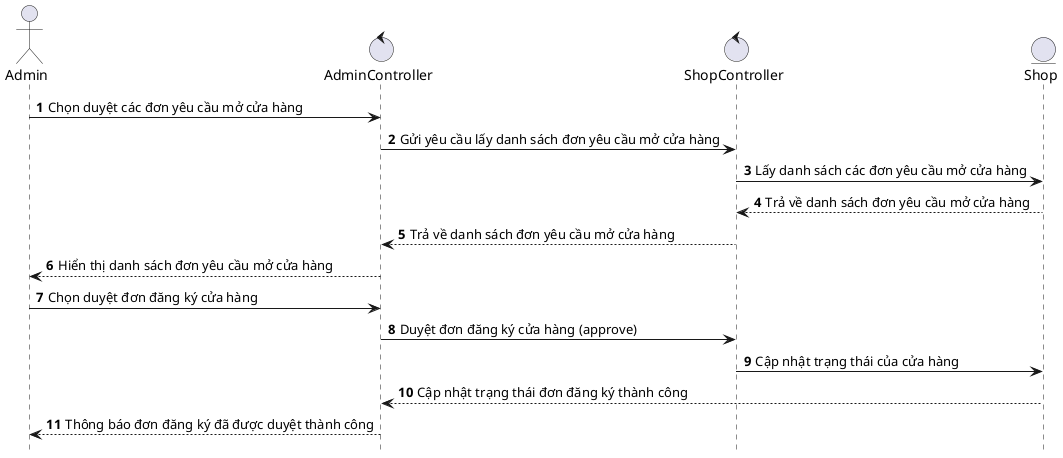 @startuml ApproveShopRequest

hide footbox
autonumber
actor Admin as admin
control "AdminController" as adminController
control "ShopController" as shopController
entity "Shop" as shopEntity

admin -> adminController: Chọn duyệt các đơn yêu cầu mở cửa hàng
adminController -> shopController: Gửi yêu cầu lấy danh sách đơn yêu cầu mở cửa hàng
shopController -> shopEntity: Lấy danh sách các đơn yêu cầu mở cửa hàng
shopEntity --> shopController: Trả về danh sách đơn yêu cầu mở cửa hàng
shopController --> adminController: Trả về danh sách đơn yêu cầu mở cửa hàng
adminController --> admin: Hiển thị danh sách đơn yêu cầu mở cửa hàng

admin -> adminController: Chọn duyệt đơn đăng ký cửa hàng
adminController -> shopController: Duyệt đơn đăng ký cửa hàng (approve)
shopController -> shopEntity: Cập nhật trạng thái của cửa hàng
shopEntity --> adminController: Cập nhật trạng thái đơn đăng ký thành công
adminController --> admin: Thông báo đơn đăng ký đã được duyệt thành công

@enduml
